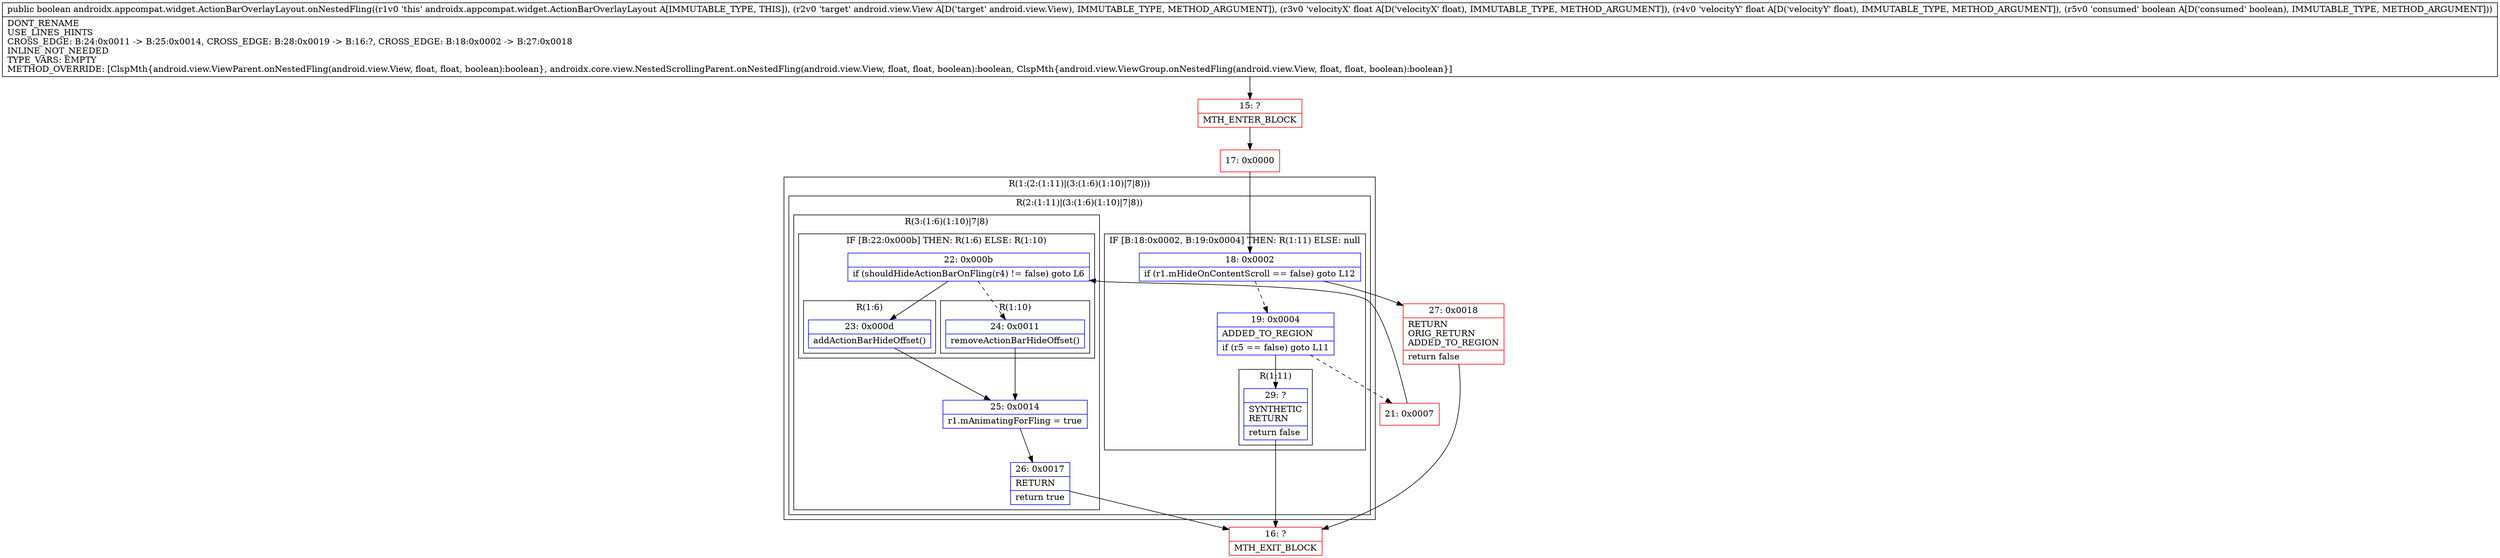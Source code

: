 digraph "CFG forandroidx.appcompat.widget.ActionBarOverlayLayout.onNestedFling(Landroid\/view\/View;FFZ)Z" {
subgraph cluster_Region_544793339 {
label = "R(1:(2:(1:11)|(3:(1:6)(1:10)|7|8)))";
node [shape=record,color=blue];
subgraph cluster_Region_1053818246 {
label = "R(2:(1:11)|(3:(1:6)(1:10)|7|8))";
node [shape=record,color=blue];
subgraph cluster_IfRegion_1196646271 {
label = "IF [B:18:0x0002, B:19:0x0004] THEN: R(1:11) ELSE: null";
node [shape=record,color=blue];
Node_18 [shape=record,label="{18\:\ 0x0002|if (r1.mHideOnContentScroll == false) goto L12\l}"];
Node_19 [shape=record,label="{19\:\ 0x0004|ADDED_TO_REGION\l|if (r5 == false) goto L11\l}"];
subgraph cluster_Region_1225784406 {
label = "R(1:11)";
node [shape=record,color=blue];
Node_29 [shape=record,label="{29\:\ ?|SYNTHETIC\lRETURN\l|return false\l}"];
}
}
subgraph cluster_Region_780640438 {
label = "R(3:(1:6)(1:10)|7|8)";
node [shape=record,color=blue];
subgraph cluster_IfRegion_1877302061 {
label = "IF [B:22:0x000b] THEN: R(1:6) ELSE: R(1:10)";
node [shape=record,color=blue];
Node_22 [shape=record,label="{22\:\ 0x000b|if (shouldHideActionBarOnFling(r4) != false) goto L6\l}"];
subgraph cluster_Region_839928073 {
label = "R(1:6)";
node [shape=record,color=blue];
Node_23 [shape=record,label="{23\:\ 0x000d|addActionBarHideOffset()\l}"];
}
subgraph cluster_Region_80477777 {
label = "R(1:10)";
node [shape=record,color=blue];
Node_24 [shape=record,label="{24\:\ 0x0011|removeActionBarHideOffset()\l}"];
}
}
Node_25 [shape=record,label="{25\:\ 0x0014|r1.mAnimatingForFling = true\l}"];
Node_26 [shape=record,label="{26\:\ 0x0017|RETURN\l|return true\l}"];
}
}
}
Node_15 [shape=record,color=red,label="{15\:\ ?|MTH_ENTER_BLOCK\l}"];
Node_17 [shape=record,color=red,label="{17\:\ 0x0000}"];
Node_21 [shape=record,color=red,label="{21\:\ 0x0007}"];
Node_16 [shape=record,color=red,label="{16\:\ ?|MTH_EXIT_BLOCK\l}"];
Node_27 [shape=record,color=red,label="{27\:\ 0x0018|RETURN\lORIG_RETURN\lADDED_TO_REGION\l|return false\l}"];
MethodNode[shape=record,label="{public boolean androidx.appcompat.widget.ActionBarOverlayLayout.onNestedFling((r1v0 'this' androidx.appcompat.widget.ActionBarOverlayLayout A[IMMUTABLE_TYPE, THIS]), (r2v0 'target' android.view.View A[D('target' android.view.View), IMMUTABLE_TYPE, METHOD_ARGUMENT]), (r3v0 'velocityX' float A[D('velocityX' float), IMMUTABLE_TYPE, METHOD_ARGUMENT]), (r4v0 'velocityY' float A[D('velocityY' float), IMMUTABLE_TYPE, METHOD_ARGUMENT]), (r5v0 'consumed' boolean A[D('consumed' boolean), IMMUTABLE_TYPE, METHOD_ARGUMENT]))  | DONT_RENAME\lUSE_LINES_HINTS\lCROSS_EDGE: B:24:0x0011 \-\> B:25:0x0014, CROSS_EDGE: B:28:0x0019 \-\> B:16:?, CROSS_EDGE: B:18:0x0002 \-\> B:27:0x0018\lINLINE_NOT_NEEDED\lTYPE_VARS: EMPTY\lMETHOD_OVERRIDE: [ClspMth\{android.view.ViewParent.onNestedFling(android.view.View, float, float, boolean):boolean\}, androidx.core.view.NestedScrollingParent.onNestedFling(android.view.View, float, float, boolean):boolean, ClspMth\{android.view.ViewGroup.onNestedFling(android.view.View, float, float, boolean):boolean\}]\l}"];
MethodNode -> Node_15;Node_18 -> Node_19[style=dashed];
Node_18 -> Node_27;
Node_19 -> Node_21[style=dashed];
Node_19 -> Node_29;
Node_29 -> Node_16;
Node_22 -> Node_23;
Node_22 -> Node_24[style=dashed];
Node_23 -> Node_25;
Node_24 -> Node_25;
Node_25 -> Node_26;
Node_26 -> Node_16;
Node_15 -> Node_17;
Node_17 -> Node_18;
Node_21 -> Node_22;
Node_27 -> Node_16;
}

